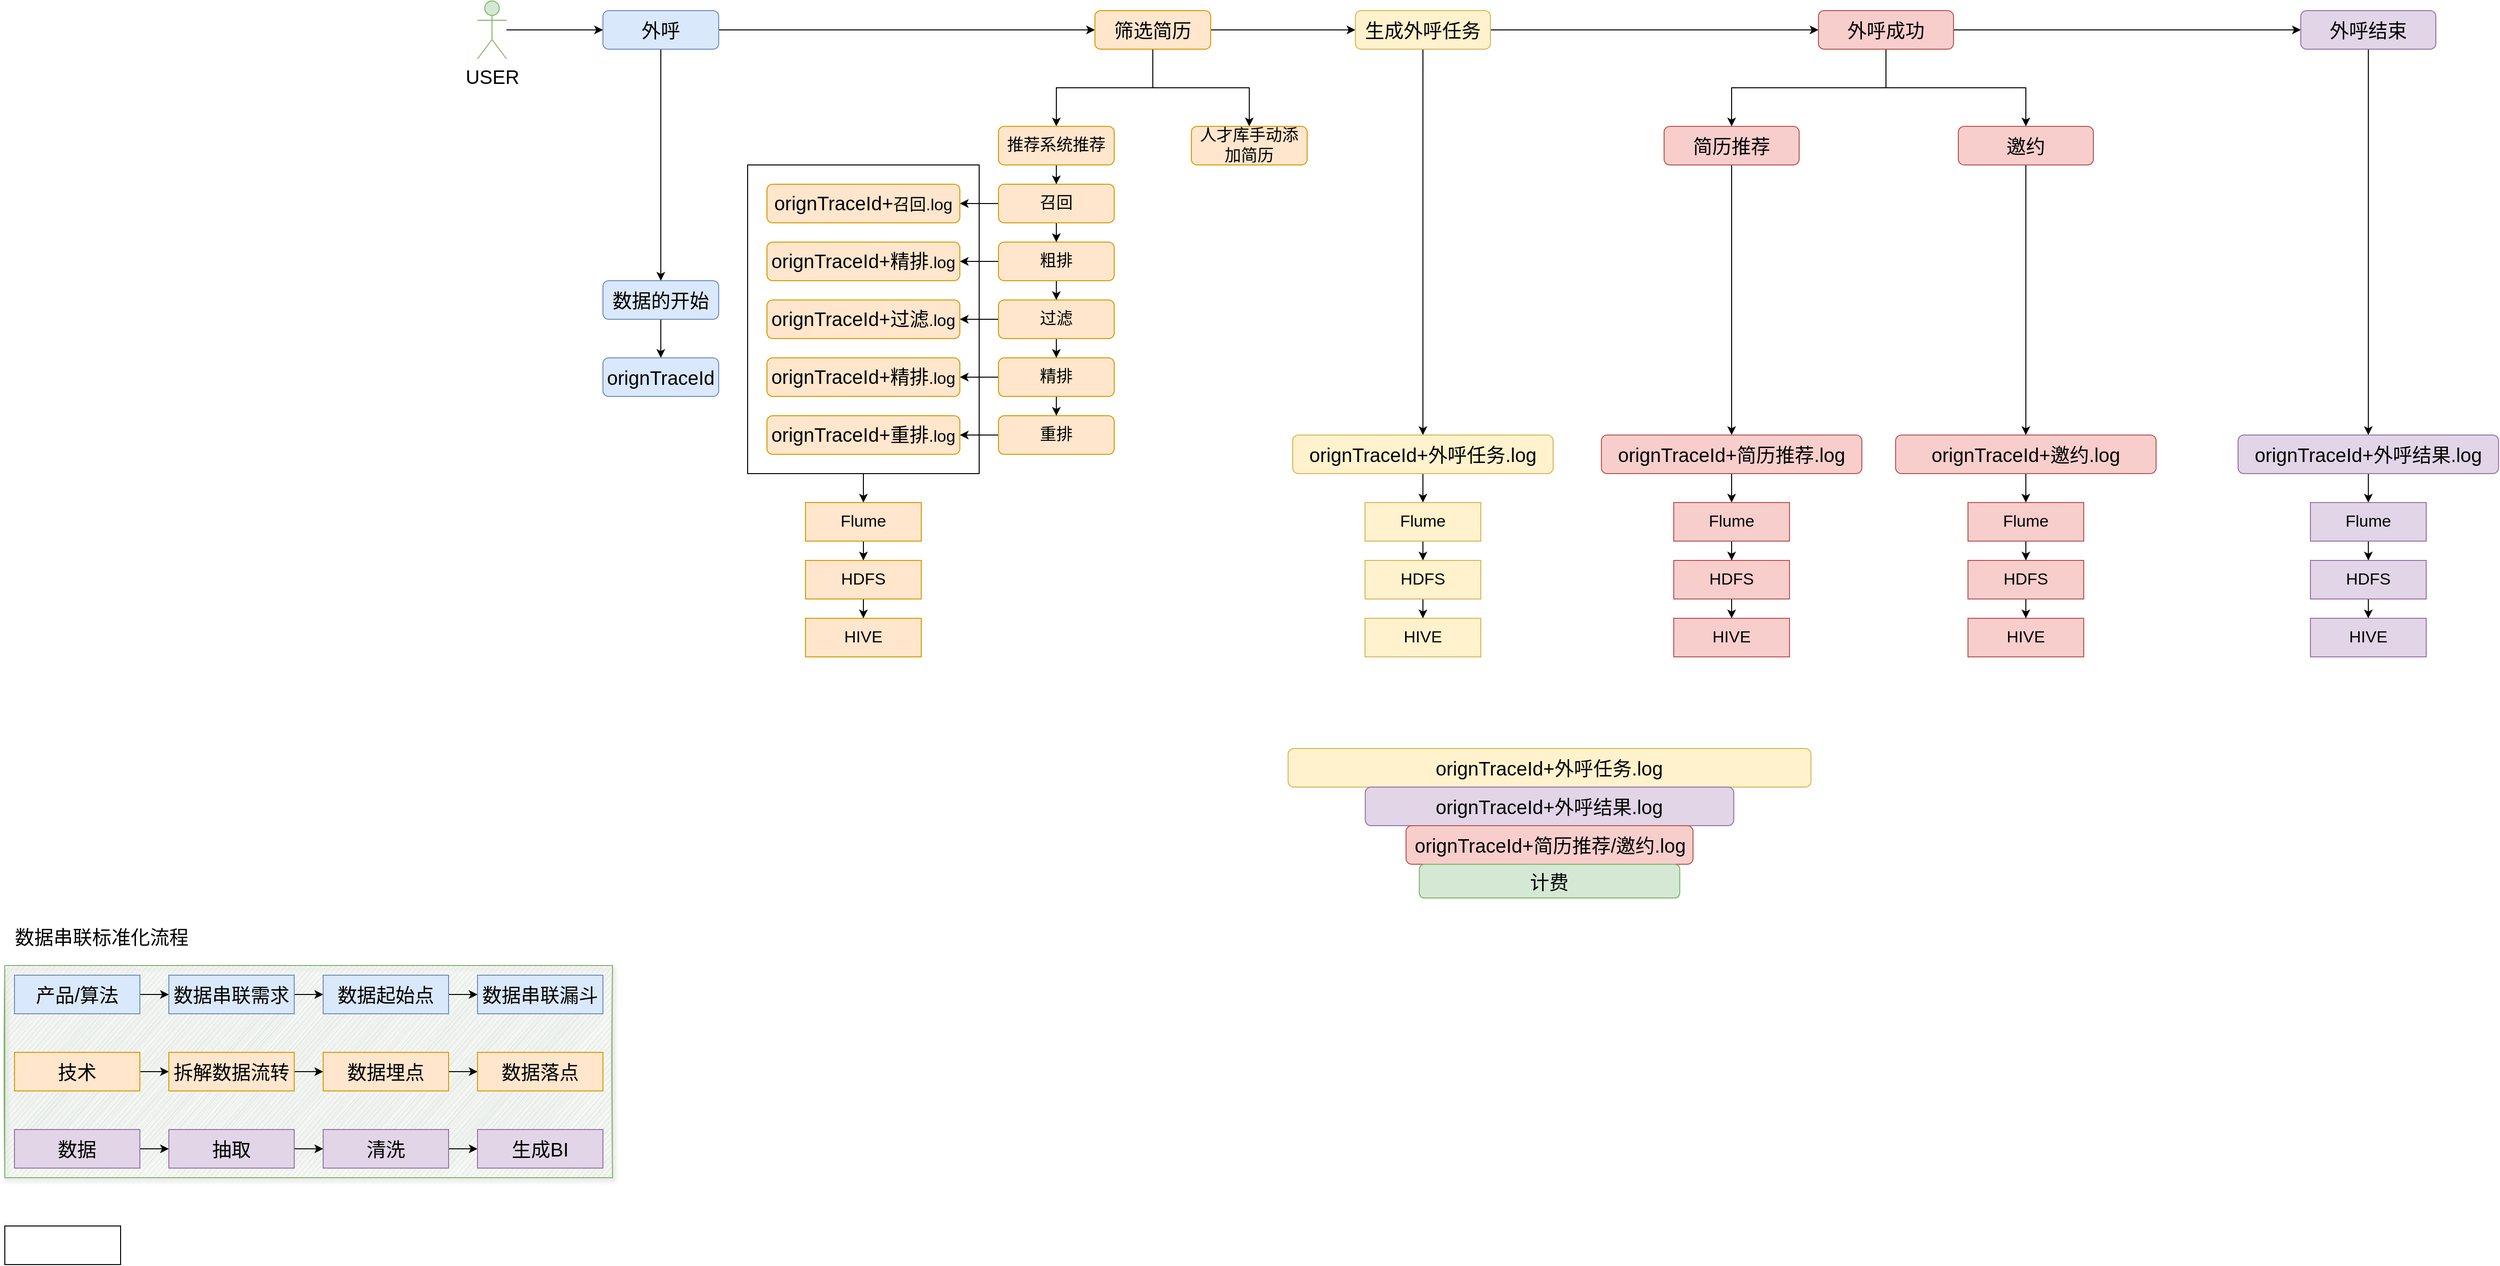 <mxfile version="20.0.3" type="github">
  <diagram id="xOUsxIlK6oIiUv3rC6Rv" name="第 1 页">
    <mxGraphModel dx="2626" dy="794" grid="1" gridSize="10" guides="1" tooltips="1" connect="1" arrows="1" fold="1" page="0" pageScale="1" pageWidth="827" pageHeight="1169" math="0" shadow="0">
      <root>
        <mxCell id="0" />
        <mxCell id="1" parent="0" />
        <mxCell id="oA8SyphGOp0ClJ99qhTZ-24" value="" style="rounded=0;whiteSpace=wrap;html=1;fontSize=20;fillColor=#d5e8d4;strokeColor=#82b366;glass=0;sketch=1;shadow=1;" vertex="1" parent="1">
          <mxGeometry x="-1130" y="1150" width="630" height="220" as="geometry" />
        </mxCell>
        <mxCell id="tTsnOzftI8GA2xI-hcc--51" value="" style="edgeStyle=orthogonalEdgeStyle;rounded=0;orthogonalLoop=1;jettySize=auto;html=1;fontSize=17;" parent="1" source="tTsnOzftI8GA2xI-hcc--47" target="tTsnOzftI8GA2xI-hcc--50" edge="1">
          <mxGeometry relative="1" as="geometry" />
        </mxCell>
        <mxCell id="tTsnOzftI8GA2xI-hcc--47" value="" style="rounded=0;whiteSpace=wrap;html=1;fontSize=17;" parent="1" vertex="1">
          <mxGeometry x="-360" y="320" width="240" height="320" as="geometry" />
        </mxCell>
        <mxCell id="tTsnOzftI8GA2xI-hcc--3" value="" style="edgeStyle=orthogonalEdgeStyle;rounded=0;orthogonalLoop=1;jettySize=auto;html=1;fontSize=20;" parent="1" source="tTsnOzftI8GA2xI-hcc--1" target="tTsnOzftI8GA2xI-hcc--2" edge="1">
          <mxGeometry relative="1" as="geometry" />
        </mxCell>
        <mxCell id="tTsnOzftI8GA2xI-hcc--17" value="" style="edgeStyle=orthogonalEdgeStyle;rounded=0;orthogonalLoop=1;jettySize=auto;html=1;fontSize=17;" parent="1" source="tTsnOzftI8GA2xI-hcc--1" target="tTsnOzftI8GA2xI-hcc--16" edge="1">
          <mxGeometry relative="1" as="geometry" />
        </mxCell>
        <mxCell id="tTsnOzftI8GA2xI-hcc--1" value="外呼" style="rounded=1;whiteSpace=wrap;html=1;fontSize=20;fillColor=#dae8fc;strokeColor=#6c8ebf;" parent="1" vertex="1">
          <mxGeometry x="-510" y="160" width="120" height="40" as="geometry" />
        </mxCell>
        <mxCell id="tTsnOzftI8GA2xI-hcc--5" value="" style="edgeStyle=orthogonalEdgeStyle;rounded=0;orthogonalLoop=1;jettySize=auto;html=1;fontSize=20;" parent="1" source="tTsnOzftI8GA2xI-hcc--2" target="tTsnOzftI8GA2xI-hcc--4" edge="1">
          <mxGeometry relative="1" as="geometry" />
        </mxCell>
        <mxCell id="tTsnOzftI8GA2xI-hcc--13" value="" style="edgeStyle=orthogonalEdgeStyle;rounded=0;orthogonalLoop=1;jettySize=auto;html=1;fontSize=20;" parent="1" source="tTsnOzftI8GA2xI-hcc--2" target="tTsnOzftI8GA2xI-hcc--12" edge="1">
          <mxGeometry relative="1" as="geometry" />
        </mxCell>
        <mxCell id="tTsnOzftI8GA2xI-hcc--15" value="" style="edgeStyle=orthogonalEdgeStyle;rounded=0;orthogonalLoop=1;jettySize=auto;html=1;fontSize=20;" parent="1" source="tTsnOzftI8GA2xI-hcc--2" target="tTsnOzftI8GA2xI-hcc--14" edge="1">
          <mxGeometry relative="1" as="geometry" />
        </mxCell>
        <mxCell id="tTsnOzftI8GA2xI-hcc--2" value="筛选简历" style="rounded=1;whiteSpace=wrap;html=1;fontSize=20;fillColor=#ffe6cc;strokeColor=#d79b00;" parent="1" vertex="1">
          <mxGeometry y="160" width="120" height="40" as="geometry" />
        </mxCell>
        <mxCell id="tTsnOzftI8GA2xI-hcc--7" value="" style="edgeStyle=orthogonalEdgeStyle;rounded=0;orthogonalLoop=1;jettySize=auto;html=1;fontSize=20;" parent="1" source="tTsnOzftI8GA2xI-hcc--4" target="tTsnOzftI8GA2xI-hcc--6" edge="1">
          <mxGeometry relative="1" as="geometry" />
        </mxCell>
        <mxCell id="tTsnOzftI8GA2xI-hcc--63" value="" style="edgeStyle=orthogonalEdgeStyle;rounded=0;orthogonalLoop=1;jettySize=auto;html=1;fontSize=17;" parent="1" source="tTsnOzftI8GA2xI-hcc--4" target="tTsnOzftI8GA2xI-hcc--62" edge="1">
          <mxGeometry relative="1" as="geometry" />
        </mxCell>
        <mxCell id="tTsnOzftI8GA2xI-hcc--4" value="生成外呼任务" style="rounded=1;whiteSpace=wrap;html=1;fontSize=20;fillColor=#fff2cc;strokeColor=#d6b656;" parent="1" vertex="1">
          <mxGeometry x="270" y="160" width="140" height="40" as="geometry" />
        </mxCell>
        <mxCell id="tTsnOzftI8GA2xI-hcc--9" value="" style="edgeStyle=orthogonalEdgeStyle;rounded=0;orthogonalLoop=1;jettySize=auto;html=1;fontSize=20;" parent="1" source="tTsnOzftI8GA2xI-hcc--6" target="tTsnOzftI8GA2xI-hcc--8" edge="1">
          <mxGeometry relative="1" as="geometry" />
        </mxCell>
        <mxCell id="tTsnOzftI8GA2xI-hcc--19" value="" style="edgeStyle=orthogonalEdgeStyle;rounded=0;orthogonalLoop=1;jettySize=auto;html=1;fontSize=17;" parent="1" source="tTsnOzftI8GA2xI-hcc--6" target="tTsnOzftI8GA2xI-hcc--18" edge="1">
          <mxGeometry relative="1" as="geometry">
            <Array as="points">
              <mxPoint x="820" y="240" />
              <mxPoint x="660" y="240" />
            </Array>
          </mxGeometry>
        </mxCell>
        <mxCell id="tTsnOzftI8GA2xI-hcc--87" style="edgeStyle=orthogonalEdgeStyle;rounded=0;orthogonalLoop=1;jettySize=auto;html=1;entryX=0.5;entryY=0;entryDx=0;entryDy=0;fontSize=17;" parent="1" source="tTsnOzftI8GA2xI-hcc--6" target="tTsnOzftI8GA2xI-hcc--20" edge="1">
          <mxGeometry relative="1" as="geometry">
            <Array as="points">
              <mxPoint x="820" y="240" />
              <mxPoint x="965" y="240" />
            </Array>
          </mxGeometry>
        </mxCell>
        <mxCell id="tTsnOzftI8GA2xI-hcc--6" value="外呼成功" style="rounded=1;whiteSpace=wrap;html=1;fontSize=20;fillColor=#f8cecc;strokeColor=#b85450;" parent="1" vertex="1">
          <mxGeometry x="750" y="160" width="140" height="40" as="geometry" />
        </mxCell>
        <mxCell id="tTsnOzftI8GA2xI-hcc--95" style="edgeStyle=orthogonalEdgeStyle;rounded=0;orthogonalLoop=1;jettySize=auto;html=1;entryX=0.5;entryY=0;entryDx=0;entryDy=0;fontSize=17;" parent="1" source="tTsnOzftI8GA2xI-hcc--8" target="tTsnOzftI8GA2xI-hcc--89" edge="1">
          <mxGeometry relative="1" as="geometry" />
        </mxCell>
        <mxCell id="tTsnOzftI8GA2xI-hcc--8" value="外呼结束" style="rounded=1;whiteSpace=wrap;html=1;fontSize=20;fillColor=#e1d5e7;strokeColor=#9673a6;" parent="1" vertex="1">
          <mxGeometry x="1250" y="160" width="140" height="40" as="geometry" />
        </mxCell>
        <mxCell id="tTsnOzftI8GA2xI-hcc--11" style="edgeStyle=orthogonalEdgeStyle;rounded=0;orthogonalLoop=1;jettySize=auto;html=1;entryX=0;entryY=0.5;entryDx=0;entryDy=0;fontSize=20;" parent="1" source="tTsnOzftI8GA2xI-hcc--10" target="tTsnOzftI8GA2xI-hcc--1" edge="1">
          <mxGeometry relative="1" as="geometry" />
        </mxCell>
        <mxCell id="tTsnOzftI8GA2xI-hcc--10" value="USER" style="shape=umlActor;verticalLabelPosition=bottom;verticalAlign=top;html=1;outlineConnect=0;fontSize=20;fillColor=#d5e8d4;strokeColor=#82b366;" parent="1" vertex="1">
          <mxGeometry x="-640" y="150" width="30" height="60" as="geometry" />
        </mxCell>
        <mxCell id="tTsnOzftI8GA2xI-hcc--25" value="" style="edgeStyle=orthogonalEdgeStyle;rounded=0;orthogonalLoop=1;jettySize=auto;html=1;fontSize=17;" parent="1" source="tTsnOzftI8GA2xI-hcc--12" target="tTsnOzftI8GA2xI-hcc--24" edge="1">
          <mxGeometry relative="1" as="geometry" />
        </mxCell>
        <mxCell id="tTsnOzftI8GA2xI-hcc--12" value="推荐系统推荐" style="rounded=1;whiteSpace=wrap;html=1;fontSize=17;fillColor=#ffe6cc;strokeColor=#d79b00;" parent="1" vertex="1">
          <mxGeometry x="-100" y="280" width="120" height="40" as="geometry" />
        </mxCell>
        <mxCell id="tTsnOzftI8GA2xI-hcc--14" value="人才库手动添加简历" style="rounded=1;whiteSpace=wrap;html=1;fontSize=17;fillColor=#ffe6cc;strokeColor=#d79b00;" parent="1" vertex="1">
          <mxGeometry x="100" y="280" width="120" height="40" as="geometry" />
        </mxCell>
        <mxCell id="tTsnOzftI8GA2xI-hcc--23" value="" style="edgeStyle=orthogonalEdgeStyle;rounded=0;orthogonalLoop=1;jettySize=auto;html=1;fontSize=17;" parent="1" source="tTsnOzftI8GA2xI-hcc--16" target="tTsnOzftI8GA2xI-hcc--22" edge="1">
          <mxGeometry relative="1" as="geometry" />
        </mxCell>
        <mxCell id="tTsnOzftI8GA2xI-hcc--16" value="数据的开始" style="rounded=1;whiteSpace=wrap;html=1;fontSize=20;fillColor=#dae8fc;strokeColor=#6c8ebf;" parent="1" vertex="1">
          <mxGeometry x="-510" y="440" width="120" height="40" as="geometry" />
        </mxCell>
        <mxCell id="tTsnOzftI8GA2xI-hcc--85" style="edgeStyle=orthogonalEdgeStyle;rounded=0;orthogonalLoop=1;jettySize=auto;html=1;entryX=0.5;entryY=0;entryDx=0;entryDy=0;fontSize=17;" parent="1" source="tTsnOzftI8GA2xI-hcc--18" target="tTsnOzftI8GA2xI-hcc--72" edge="1">
          <mxGeometry relative="1" as="geometry" />
        </mxCell>
        <mxCell id="tTsnOzftI8GA2xI-hcc--18" value="简历推荐" style="rounded=1;whiteSpace=wrap;html=1;fontSize=20;fillColor=#f8cecc;strokeColor=#b85450;" parent="1" vertex="1">
          <mxGeometry x="590" y="280" width="140" height="40" as="geometry" />
        </mxCell>
        <mxCell id="tTsnOzftI8GA2xI-hcc--86" style="edgeStyle=orthogonalEdgeStyle;rounded=0;orthogonalLoop=1;jettySize=auto;html=1;fontSize=17;" parent="1" source="tTsnOzftI8GA2xI-hcc--20" target="tTsnOzftI8GA2xI-hcc--79" edge="1">
          <mxGeometry relative="1" as="geometry" />
        </mxCell>
        <mxCell id="tTsnOzftI8GA2xI-hcc--20" value="邀约" style="rounded=1;whiteSpace=wrap;html=1;fontSize=20;fillColor=#f8cecc;strokeColor=#b85450;" parent="1" vertex="1">
          <mxGeometry x="895" y="280" width="140" height="40" as="geometry" />
        </mxCell>
        <mxCell id="tTsnOzftI8GA2xI-hcc--22" value="orignTraceId" style="rounded=1;whiteSpace=wrap;html=1;fontSize=20;fillColor=#dae8fc;strokeColor=#6c8ebf;" parent="1" vertex="1">
          <mxGeometry x="-510" y="520" width="120" height="40" as="geometry" />
        </mxCell>
        <mxCell id="tTsnOzftI8GA2xI-hcc--27" value="" style="edgeStyle=orthogonalEdgeStyle;rounded=0;orthogonalLoop=1;jettySize=auto;html=1;fontSize=17;" parent="1" source="tTsnOzftI8GA2xI-hcc--24" target="tTsnOzftI8GA2xI-hcc--26" edge="1">
          <mxGeometry relative="1" as="geometry" />
        </mxCell>
        <mxCell id="tTsnOzftI8GA2xI-hcc--46" style="edgeStyle=orthogonalEdgeStyle;rounded=0;orthogonalLoop=1;jettySize=auto;html=1;fontSize=17;" parent="1" source="tTsnOzftI8GA2xI-hcc--24" target="tTsnOzftI8GA2xI-hcc--34" edge="1">
          <mxGeometry relative="1" as="geometry" />
        </mxCell>
        <mxCell id="tTsnOzftI8GA2xI-hcc--24" value="召回" style="rounded=1;whiteSpace=wrap;html=1;fontSize=17;fillColor=#ffe6cc;strokeColor=#d79b00;" parent="1" vertex="1">
          <mxGeometry x="-100" y="340" width="120" height="40" as="geometry" />
        </mxCell>
        <mxCell id="tTsnOzftI8GA2xI-hcc--29" value="" style="edgeStyle=orthogonalEdgeStyle;rounded=0;orthogonalLoop=1;jettySize=auto;html=1;fontSize=17;" parent="1" source="tTsnOzftI8GA2xI-hcc--26" target="tTsnOzftI8GA2xI-hcc--28" edge="1">
          <mxGeometry relative="1" as="geometry" />
        </mxCell>
        <mxCell id="tTsnOzftI8GA2xI-hcc--44" style="edgeStyle=orthogonalEdgeStyle;rounded=0;orthogonalLoop=1;jettySize=auto;html=1;fontSize=17;" parent="1" source="tTsnOzftI8GA2xI-hcc--26" target="tTsnOzftI8GA2xI-hcc--36" edge="1">
          <mxGeometry relative="1" as="geometry" />
        </mxCell>
        <mxCell id="tTsnOzftI8GA2xI-hcc--26" value="粗排" style="rounded=1;whiteSpace=wrap;html=1;fontSize=17;fillColor=#ffe6cc;strokeColor=#d79b00;" parent="1" vertex="1">
          <mxGeometry x="-100" y="400" width="120" height="40" as="geometry" />
        </mxCell>
        <mxCell id="tTsnOzftI8GA2xI-hcc--31" value="" style="edgeStyle=orthogonalEdgeStyle;rounded=0;orthogonalLoop=1;jettySize=auto;html=1;fontSize=17;" parent="1" source="tTsnOzftI8GA2xI-hcc--28" target="tTsnOzftI8GA2xI-hcc--30" edge="1">
          <mxGeometry relative="1" as="geometry" />
        </mxCell>
        <mxCell id="tTsnOzftI8GA2xI-hcc--45" style="edgeStyle=orthogonalEdgeStyle;rounded=0;orthogonalLoop=1;jettySize=auto;html=1;fontSize=17;" parent="1" source="tTsnOzftI8GA2xI-hcc--28" target="tTsnOzftI8GA2xI-hcc--37" edge="1">
          <mxGeometry relative="1" as="geometry" />
        </mxCell>
        <mxCell id="tTsnOzftI8GA2xI-hcc--28" value="过滤" style="rounded=1;whiteSpace=wrap;html=1;fontSize=17;fillColor=#ffe6cc;strokeColor=#d79b00;" parent="1" vertex="1">
          <mxGeometry x="-100" y="460" width="120" height="40" as="geometry" />
        </mxCell>
        <mxCell id="tTsnOzftI8GA2xI-hcc--33" value="" style="edgeStyle=orthogonalEdgeStyle;rounded=0;orthogonalLoop=1;jettySize=auto;html=1;fontSize=17;" parent="1" source="tTsnOzftI8GA2xI-hcc--30" target="tTsnOzftI8GA2xI-hcc--32" edge="1">
          <mxGeometry relative="1" as="geometry" />
        </mxCell>
        <mxCell id="tTsnOzftI8GA2xI-hcc--42" style="edgeStyle=orthogonalEdgeStyle;rounded=0;orthogonalLoop=1;jettySize=auto;html=1;fontSize=17;" parent="1" source="tTsnOzftI8GA2xI-hcc--30" target="tTsnOzftI8GA2xI-hcc--38" edge="1">
          <mxGeometry relative="1" as="geometry" />
        </mxCell>
        <mxCell id="tTsnOzftI8GA2xI-hcc--30" value="精排" style="rounded=1;whiteSpace=wrap;html=1;fontSize=17;fillColor=#ffe6cc;strokeColor=#d79b00;" parent="1" vertex="1">
          <mxGeometry x="-100" y="520" width="120" height="40" as="geometry" />
        </mxCell>
        <mxCell id="tTsnOzftI8GA2xI-hcc--43" style="edgeStyle=orthogonalEdgeStyle;rounded=0;orthogonalLoop=1;jettySize=auto;html=1;fontSize=17;" parent="1" source="tTsnOzftI8GA2xI-hcc--32" target="tTsnOzftI8GA2xI-hcc--39" edge="1">
          <mxGeometry relative="1" as="geometry" />
        </mxCell>
        <mxCell id="tTsnOzftI8GA2xI-hcc--32" value="重排" style="rounded=1;whiteSpace=wrap;html=1;fontSize=17;fillColor=#ffe6cc;strokeColor=#d79b00;" parent="1" vertex="1">
          <mxGeometry x="-100" y="580" width="120" height="40" as="geometry" />
        </mxCell>
        <mxCell id="tTsnOzftI8GA2xI-hcc--34" value="&lt;span style=&quot;font-size: 20px;&quot;&gt;orignTraceId+&lt;/span&gt;召回.log" style="rounded=1;whiteSpace=wrap;html=1;fontSize=17;fillColor=#ffe6cc;strokeColor=#d79b00;" parent="1" vertex="1">
          <mxGeometry x="-340" y="340" width="200" height="40" as="geometry" />
        </mxCell>
        <mxCell id="tTsnOzftI8GA2xI-hcc--36" value="&lt;span style=&quot;font-size: 20px;&quot;&gt;orignTraceId+精排&lt;/span&gt;.log" style="rounded=1;whiteSpace=wrap;html=1;fontSize=17;fillColor=#ffe6cc;strokeColor=#d79b00;" parent="1" vertex="1">
          <mxGeometry x="-340" y="400" width="200" height="40" as="geometry" />
        </mxCell>
        <mxCell id="tTsnOzftI8GA2xI-hcc--37" value="&lt;span style=&quot;font-size: 20px;&quot;&gt;orignTraceId+过滤&lt;/span&gt;.log" style="rounded=1;whiteSpace=wrap;html=1;fontSize=17;fillColor=#ffe6cc;strokeColor=#d79b00;" parent="1" vertex="1">
          <mxGeometry x="-340" y="460" width="200" height="40" as="geometry" />
        </mxCell>
        <mxCell id="tTsnOzftI8GA2xI-hcc--38" value="&lt;span style=&quot;font-size: 20px;&quot;&gt;orignTraceId+精排&lt;/span&gt;.log" style="rounded=1;whiteSpace=wrap;html=1;fontSize=17;fillColor=#ffe6cc;strokeColor=#d79b00;" parent="1" vertex="1">
          <mxGeometry x="-340" y="520" width="200" height="40" as="geometry" />
        </mxCell>
        <mxCell id="tTsnOzftI8GA2xI-hcc--39" value="&lt;span style=&quot;font-size: 20px;&quot;&gt;orignTraceId+重排&lt;/span&gt;.log" style="rounded=1;whiteSpace=wrap;html=1;fontSize=17;fillColor=#ffe6cc;strokeColor=#d79b00;" parent="1" vertex="1">
          <mxGeometry x="-340" y="580" width="200" height="40" as="geometry" />
        </mxCell>
        <mxCell id="tTsnOzftI8GA2xI-hcc--53" value="" style="edgeStyle=orthogonalEdgeStyle;rounded=0;orthogonalLoop=1;jettySize=auto;html=1;fontSize=17;" parent="1" source="tTsnOzftI8GA2xI-hcc--50" target="tTsnOzftI8GA2xI-hcc--52" edge="1">
          <mxGeometry relative="1" as="geometry" />
        </mxCell>
        <mxCell id="tTsnOzftI8GA2xI-hcc--50" value="Flume" style="whiteSpace=wrap;html=1;fontSize=17;rounded=0;fillColor=#ffe6cc;strokeColor=#d79b00;" parent="1" vertex="1">
          <mxGeometry x="-300" y="670" width="120" height="40" as="geometry" />
        </mxCell>
        <mxCell id="tTsnOzftI8GA2xI-hcc--55" value="" style="edgeStyle=orthogonalEdgeStyle;rounded=0;orthogonalLoop=1;jettySize=auto;html=1;fontSize=17;" parent="1" source="tTsnOzftI8GA2xI-hcc--52" target="tTsnOzftI8GA2xI-hcc--54" edge="1">
          <mxGeometry relative="1" as="geometry" />
        </mxCell>
        <mxCell id="tTsnOzftI8GA2xI-hcc--52" value="HDFS" style="whiteSpace=wrap;html=1;fontSize=17;rounded=0;fillColor=#ffe6cc;strokeColor=#d79b00;" parent="1" vertex="1">
          <mxGeometry x="-300" y="730" width="120" height="40" as="geometry" />
        </mxCell>
        <mxCell id="tTsnOzftI8GA2xI-hcc--54" value="HIVE" style="whiteSpace=wrap;html=1;fontSize=17;rounded=0;fillColor=#ffe6cc;strokeColor=#d79b00;" parent="1" vertex="1">
          <mxGeometry x="-300" y="790" width="120" height="40" as="geometry" />
        </mxCell>
        <mxCell id="tTsnOzftI8GA2xI-hcc--70" style="edgeStyle=orthogonalEdgeStyle;rounded=0;orthogonalLoop=1;jettySize=auto;html=1;entryX=0.5;entryY=0;entryDx=0;entryDy=0;fontSize=17;" parent="1" source="tTsnOzftI8GA2xI-hcc--62" target="tTsnOzftI8GA2xI-hcc--66" edge="1">
          <mxGeometry relative="1" as="geometry" />
        </mxCell>
        <mxCell id="tTsnOzftI8GA2xI-hcc--62" value="orignTraceId+外呼任务.log" style="rounded=1;whiteSpace=wrap;html=1;fontSize=20;fillColor=#fff2cc;strokeColor=#d6b656;" parent="1" vertex="1">
          <mxGeometry x="205" y="600" width="270" height="40" as="geometry" />
        </mxCell>
        <mxCell id="tTsnOzftI8GA2xI-hcc--65" value="" style="edgeStyle=orthogonalEdgeStyle;rounded=0;orthogonalLoop=1;jettySize=auto;html=1;fontSize=17;" parent="1" source="tTsnOzftI8GA2xI-hcc--66" target="tTsnOzftI8GA2xI-hcc--68" edge="1">
          <mxGeometry relative="1" as="geometry" />
        </mxCell>
        <mxCell id="tTsnOzftI8GA2xI-hcc--66" value="Flume" style="whiteSpace=wrap;html=1;fontSize=17;rounded=0;fillColor=#fff2cc;strokeColor=#d6b656;" parent="1" vertex="1">
          <mxGeometry x="280" y="670" width="120" height="40" as="geometry" />
        </mxCell>
        <mxCell id="tTsnOzftI8GA2xI-hcc--67" value="" style="edgeStyle=orthogonalEdgeStyle;rounded=0;orthogonalLoop=1;jettySize=auto;html=1;fontSize=17;" parent="1" source="tTsnOzftI8GA2xI-hcc--68" target="tTsnOzftI8GA2xI-hcc--69" edge="1">
          <mxGeometry relative="1" as="geometry" />
        </mxCell>
        <mxCell id="tTsnOzftI8GA2xI-hcc--68" value="HDFS" style="whiteSpace=wrap;html=1;fontSize=17;rounded=0;fillColor=#fff2cc;strokeColor=#d6b656;" parent="1" vertex="1">
          <mxGeometry x="280" y="730" width="120" height="40" as="geometry" />
        </mxCell>
        <mxCell id="tTsnOzftI8GA2xI-hcc--69" value="HIVE" style="whiteSpace=wrap;html=1;fontSize=17;rounded=0;fillColor=#fff2cc;strokeColor=#d6b656;" parent="1" vertex="1">
          <mxGeometry x="280" y="790" width="120" height="40" as="geometry" />
        </mxCell>
        <mxCell id="tTsnOzftI8GA2xI-hcc--71" style="edgeStyle=orthogonalEdgeStyle;rounded=0;orthogonalLoop=1;jettySize=auto;html=1;entryX=0.5;entryY=0;entryDx=0;entryDy=0;fontSize=17;" parent="1" source="tTsnOzftI8GA2xI-hcc--72" target="tTsnOzftI8GA2xI-hcc--74" edge="1">
          <mxGeometry relative="1" as="geometry" />
        </mxCell>
        <mxCell id="tTsnOzftI8GA2xI-hcc--72" value="orignTraceId+简历推荐.log" style="rounded=1;whiteSpace=wrap;html=1;fontSize=20;fillColor=#f8cecc;strokeColor=#b85450;" parent="1" vertex="1">
          <mxGeometry x="525" y="600" width="270" height="40" as="geometry" />
        </mxCell>
        <mxCell id="tTsnOzftI8GA2xI-hcc--73" value="" style="edgeStyle=orthogonalEdgeStyle;rounded=0;orthogonalLoop=1;jettySize=auto;html=1;fontSize=17;" parent="1" source="tTsnOzftI8GA2xI-hcc--74" target="tTsnOzftI8GA2xI-hcc--76" edge="1">
          <mxGeometry relative="1" as="geometry" />
        </mxCell>
        <mxCell id="tTsnOzftI8GA2xI-hcc--74" value="Flume" style="whiteSpace=wrap;html=1;fontSize=17;rounded=0;fillColor=#f8cecc;strokeColor=#b85450;" parent="1" vertex="1">
          <mxGeometry x="600" y="670" width="120" height="40" as="geometry" />
        </mxCell>
        <mxCell id="tTsnOzftI8GA2xI-hcc--75" value="" style="edgeStyle=orthogonalEdgeStyle;rounded=0;orthogonalLoop=1;jettySize=auto;html=1;fontSize=17;" parent="1" source="tTsnOzftI8GA2xI-hcc--76" target="tTsnOzftI8GA2xI-hcc--77" edge="1">
          <mxGeometry relative="1" as="geometry" />
        </mxCell>
        <mxCell id="tTsnOzftI8GA2xI-hcc--76" value="HDFS" style="whiteSpace=wrap;html=1;fontSize=17;rounded=0;fillColor=#f8cecc;strokeColor=#b85450;" parent="1" vertex="1">
          <mxGeometry x="600" y="730" width="120" height="40" as="geometry" />
        </mxCell>
        <mxCell id="tTsnOzftI8GA2xI-hcc--77" value="HIVE" style="whiteSpace=wrap;html=1;fontSize=17;rounded=0;fillColor=#f8cecc;strokeColor=#b85450;" parent="1" vertex="1">
          <mxGeometry x="600" y="790" width="120" height="40" as="geometry" />
        </mxCell>
        <mxCell id="tTsnOzftI8GA2xI-hcc--78" style="edgeStyle=orthogonalEdgeStyle;rounded=0;orthogonalLoop=1;jettySize=auto;html=1;entryX=0.5;entryY=0;entryDx=0;entryDy=0;fontSize=17;" parent="1" source="tTsnOzftI8GA2xI-hcc--79" target="tTsnOzftI8GA2xI-hcc--81" edge="1">
          <mxGeometry relative="1" as="geometry" />
        </mxCell>
        <mxCell id="tTsnOzftI8GA2xI-hcc--79" value="orignTraceId+邀约.log" style="rounded=1;whiteSpace=wrap;html=1;fontSize=20;fillColor=#f8cecc;strokeColor=#b85450;" parent="1" vertex="1">
          <mxGeometry x="830" y="600" width="270" height="40" as="geometry" />
        </mxCell>
        <mxCell id="tTsnOzftI8GA2xI-hcc--80" value="" style="edgeStyle=orthogonalEdgeStyle;rounded=0;orthogonalLoop=1;jettySize=auto;html=1;fontSize=17;" parent="1" source="tTsnOzftI8GA2xI-hcc--81" target="tTsnOzftI8GA2xI-hcc--83" edge="1">
          <mxGeometry relative="1" as="geometry" />
        </mxCell>
        <mxCell id="tTsnOzftI8GA2xI-hcc--81" value="Flume" style="whiteSpace=wrap;html=1;fontSize=17;rounded=0;fillColor=#f8cecc;strokeColor=#b85450;" parent="1" vertex="1">
          <mxGeometry x="905" y="670" width="120" height="40" as="geometry" />
        </mxCell>
        <mxCell id="tTsnOzftI8GA2xI-hcc--82" value="" style="edgeStyle=orthogonalEdgeStyle;rounded=0;orthogonalLoop=1;jettySize=auto;html=1;fontSize=17;" parent="1" source="tTsnOzftI8GA2xI-hcc--83" target="tTsnOzftI8GA2xI-hcc--84" edge="1">
          <mxGeometry relative="1" as="geometry" />
        </mxCell>
        <mxCell id="tTsnOzftI8GA2xI-hcc--83" value="HDFS" style="whiteSpace=wrap;html=1;fontSize=17;rounded=0;fillColor=#f8cecc;strokeColor=#b85450;" parent="1" vertex="1">
          <mxGeometry x="905" y="730" width="120" height="40" as="geometry" />
        </mxCell>
        <mxCell id="tTsnOzftI8GA2xI-hcc--84" value="HIVE" style="whiteSpace=wrap;html=1;fontSize=17;rounded=0;fillColor=#f8cecc;strokeColor=#b85450;" parent="1" vertex="1">
          <mxGeometry x="905" y="790" width="120" height="40" as="geometry" />
        </mxCell>
        <mxCell id="tTsnOzftI8GA2xI-hcc--88" style="edgeStyle=orthogonalEdgeStyle;rounded=0;orthogonalLoop=1;jettySize=auto;html=1;entryX=0.5;entryY=0;entryDx=0;entryDy=0;fontSize=17;" parent="1" source="tTsnOzftI8GA2xI-hcc--89" target="tTsnOzftI8GA2xI-hcc--91" edge="1">
          <mxGeometry relative="1" as="geometry" />
        </mxCell>
        <mxCell id="tTsnOzftI8GA2xI-hcc--89" value="orignTraceId+外呼结果.log" style="rounded=1;whiteSpace=wrap;html=1;fontSize=20;fillColor=#e1d5e7;strokeColor=#9673a6;" parent="1" vertex="1">
          <mxGeometry x="1185" y="600" width="270" height="40" as="geometry" />
        </mxCell>
        <mxCell id="tTsnOzftI8GA2xI-hcc--90" value="" style="edgeStyle=orthogonalEdgeStyle;rounded=0;orthogonalLoop=1;jettySize=auto;html=1;fontSize=17;" parent="1" source="tTsnOzftI8GA2xI-hcc--91" target="tTsnOzftI8GA2xI-hcc--93" edge="1">
          <mxGeometry relative="1" as="geometry" />
        </mxCell>
        <mxCell id="tTsnOzftI8GA2xI-hcc--91" value="Flume" style="whiteSpace=wrap;html=1;fontSize=17;rounded=0;fillColor=#e1d5e7;strokeColor=#9673a6;" parent="1" vertex="1">
          <mxGeometry x="1260" y="670" width="120" height="40" as="geometry" />
        </mxCell>
        <mxCell id="tTsnOzftI8GA2xI-hcc--92" value="" style="edgeStyle=orthogonalEdgeStyle;rounded=0;orthogonalLoop=1;jettySize=auto;html=1;fontSize=17;" parent="1" source="tTsnOzftI8GA2xI-hcc--93" target="tTsnOzftI8GA2xI-hcc--94" edge="1">
          <mxGeometry relative="1" as="geometry" />
        </mxCell>
        <mxCell id="tTsnOzftI8GA2xI-hcc--93" value="HDFS" style="whiteSpace=wrap;html=1;fontSize=17;rounded=0;fillColor=#e1d5e7;strokeColor=#9673a6;" parent="1" vertex="1">
          <mxGeometry x="1260" y="730" width="120" height="40" as="geometry" />
        </mxCell>
        <mxCell id="tTsnOzftI8GA2xI-hcc--94" value="HIVE" style="whiteSpace=wrap;html=1;fontSize=17;rounded=0;fillColor=#e1d5e7;strokeColor=#9673a6;" parent="1" vertex="1">
          <mxGeometry x="1260" y="790" width="120" height="40" as="geometry" />
        </mxCell>
        <mxCell id="tTsnOzftI8GA2xI-hcc--96" value="orignTraceId+外呼任务.log" style="rounded=1;whiteSpace=wrap;html=1;fontSize=20;fillColor=#fff2cc;strokeColor=#d6b656;" parent="1" vertex="1">
          <mxGeometry x="200.25" y="925" width="542" height="40" as="geometry" />
        </mxCell>
        <mxCell id="tTsnOzftI8GA2xI-hcc--97" value="orignTraceId+外呼结果.log" style="rounded=1;whiteSpace=wrap;html=1;fontSize=20;fillColor=#e1d5e7;strokeColor=#9673a6;" parent="1" vertex="1">
          <mxGeometry x="280.25" y="965" width="382" height="40" as="geometry" />
        </mxCell>
        <mxCell id="tTsnOzftI8GA2xI-hcc--98" value="orignTraceId+简历推荐/邀约.log" style="rounded=1;whiteSpace=wrap;html=1;fontSize=20;fillColor=#f8cecc;strokeColor=#b85450;" parent="1" vertex="1">
          <mxGeometry x="322.5" y="1005" width="297.5" height="40" as="geometry" />
        </mxCell>
        <mxCell id="tTsnOzftI8GA2xI-hcc--99" value="计费" style="rounded=1;whiteSpace=wrap;html=1;fontSize=20;fillColor=#d5e8d4;strokeColor=#82b366;" parent="1" vertex="1">
          <mxGeometry x="336.25" y="1045" width="270" height="35" as="geometry" />
        </mxCell>
        <mxCell id="oA8SyphGOp0ClJ99qhTZ-3" value="" style="edgeStyle=orthogonalEdgeStyle;rounded=0;orthogonalLoop=1;jettySize=auto;html=1;fontSize=20;" edge="1" parent="1" source="oA8SyphGOp0ClJ99qhTZ-1" target="oA8SyphGOp0ClJ99qhTZ-2">
          <mxGeometry relative="1" as="geometry" />
        </mxCell>
        <mxCell id="oA8SyphGOp0ClJ99qhTZ-1" value="数据串联需求" style="rounded=0;whiteSpace=wrap;html=1;fontSize=20;fillColor=#dae8fc;strokeColor=#6c8ebf;" vertex="1" parent="1">
          <mxGeometry x="-960" y="1160" width="130" height="40" as="geometry" />
        </mxCell>
        <mxCell id="oA8SyphGOp0ClJ99qhTZ-5" value="" style="edgeStyle=orthogonalEdgeStyle;rounded=0;orthogonalLoop=1;jettySize=auto;html=1;fontSize=20;" edge="1" parent="1" source="oA8SyphGOp0ClJ99qhTZ-2" target="oA8SyphGOp0ClJ99qhTZ-4">
          <mxGeometry relative="1" as="geometry" />
        </mxCell>
        <mxCell id="oA8SyphGOp0ClJ99qhTZ-2" value="数据起始点" style="rounded=0;whiteSpace=wrap;html=1;fontSize=20;fillColor=#dae8fc;strokeColor=#6c8ebf;" vertex="1" parent="1">
          <mxGeometry x="-800" y="1160" width="130" height="40" as="geometry" />
        </mxCell>
        <mxCell id="oA8SyphGOp0ClJ99qhTZ-4" value="数据串联漏斗" style="rounded=0;whiteSpace=wrap;html=1;fontSize=20;fillColor=#dae8fc;strokeColor=#6c8ebf;" vertex="1" parent="1">
          <mxGeometry x="-640" y="1160" width="130" height="40" as="geometry" />
        </mxCell>
        <mxCell id="oA8SyphGOp0ClJ99qhTZ-7" style="edgeStyle=orthogonalEdgeStyle;rounded=0;orthogonalLoop=1;jettySize=auto;html=1;entryX=0;entryY=0.5;entryDx=0;entryDy=0;fontSize=20;" edge="1" parent="1" source="oA8SyphGOp0ClJ99qhTZ-6" target="oA8SyphGOp0ClJ99qhTZ-1">
          <mxGeometry relative="1" as="geometry" />
        </mxCell>
        <mxCell id="oA8SyphGOp0ClJ99qhTZ-6" value="产品/算法" style="rounded=0;whiteSpace=wrap;html=1;fontSize=20;fillColor=#dae8fc;strokeColor=#6c8ebf;" vertex="1" parent="1">
          <mxGeometry x="-1120" y="1160" width="130" height="40" as="geometry" />
        </mxCell>
        <mxCell id="oA8SyphGOp0ClJ99qhTZ-10" value="" style="edgeStyle=orthogonalEdgeStyle;rounded=0;orthogonalLoop=1;jettySize=auto;html=1;fontSize=20;" edge="1" parent="1" source="oA8SyphGOp0ClJ99qhTZ-8" target="oA8SyphGOp0ClJ99qhTZ-9">
          <mxGeometry relative="1" as="geometry" />
        </mxCell>
        <mxCell id="oA8SyphGOp0ClJ99qhTZ-8" value="技术" style="rounded=0;whiteSpace=wrap;html=1;fontSize=20;fillColor=#ffe6cc;strokeColor=#d79b00;" vertex="1" parent="1">
          <mxGeometry x="-1120" y="1240" width="130" height="40" as="geometry" />
        </mxCell>
        <mxCell id="oA8SyphGOp0ClJ99qhTZ-12" value="" style="edgeStyle=orthogonalEdgeStyle;rounded=0;orthogonalLoop=1;jettySize=auto;html=1;fontSize=20;" edge="1" parent="1" source="oA8SyphGOp0ClJ99qhTZ-9" target="oA8SyphGOp0ClJ99qhTZ-11">
          <mxGeometry relative="1" as="geometry" />
        </mxCell>
        <mxCell id="oA8SyphGOp0ClJ99qhTZ-9" value="拆解数据流转" style="rounded=0;whiteSpace=wrap;html=1;fontSize=20;fillColor=#ffe6cc;strokeColor=#d79b00;" vertex="1" parent="1">
          <mxGeometry x="-960" y="1240" width="130" height="40" as="geometry" />
        </mxCell>
        <mxCell id="oA8SyphGOp0ClJ99qhTZ-16" value="" style="edgeStyle=orthogonalEdgeStyle;rounded=0;orthogonalLoop=1;jettySize=auto;html=1;fontSize=20;" edge="1" parent="1" source="oA8SyphGOp0ClJ99qhTZ-11" target="oA8SyphGOp0ClJ99qhTZ-15">
          <mxGeometry relative="1" as="geometry" />
        </mxCell>
        <mxCell id="oA8SyphGOp0ClJ99qhTZ-11" value="数据埋点" style="rounded=0;whiteSpace=wrap;html=1;fontSize=20;fillColor=#ffe6cc;strokeColor=#d79b00;" vertex="1" parent="1">
          <mxGeometry x="-800" y="1240" width="130" height="40" as="geometry" />
        </mxCell>
        <mxCell id="oA8SyphGOp0ClJ99qhTZ-15" value="数据落点" style="rounded=0;whiteSpace=wrap;html=1;fontSize=20;fillColor=#ffe6cc;strokeColor=#d79b00;" vertex="1" parent="1">
          <mxGeometry x="-640" y="1240" width="130" height="40" as="geometry" />
        </mxCell>
        <mxCell id="oA8SyphGOp0ClJ99qhTZ-19" value="" style="edgeStyle=orthogonalEdgeStyle;rounded=0;orthogonalLoop=1;jettySize=auto;html=1;fontSize=20;" edge="1" parent="1" source="oA8SyphGOp0ClJ99qhTZ-17" target="oA8SyphGOp0ClJ99qhTZ-18">
          <mxGeometry relative="1" as="geometry" />
        </mxCell>
        <mxCell id="oA8SyphGOp0ClJ99qhTZ-17" value="数据" style="rounded=0;whiteSpace=wrap;html=1;fontSize=20;fillColor=#e1d5e7;strokeColor=#9673a6;" vertex="1" parent="1">
          <mxGeometry x="-1120" y="1320" width="130" height="40" as="geometry" />
        </mxCell>
        <mxCell id="oA8SyphGOp0ClJ99qhTZ-21" value="" style="edgeStyle=orthogonalEdgeStyle;rounded=0;orthogonalLoop=1;jettySize=auto;html=1;fontSize=20;" edge="1" parent="1" source="oA8SyphGOp0ClJ99qhTZ-18" target="oA8SyphGOp0ClJ99qhTZ-20">
          <mxGeometry relative="1" as="geometry" />
        </mxCell>
        <mxCell id="oA8SyphGOp0ClJ99qhTZ-18" value="抽取" style="rounded=0;whiteSpace=wrap;html=1;fontSize=20;fillColor=#e1d5e7;strokeColor=#9673a6;" vertex="1" parent="1">
          <mxGeometry x="-960" y="1320" width="130" height="40" as="geometry" />
        </mxCell>
        <mxCell id="oA8SyphGOp0ClJ99qhTZ-23" value="" style="edgeStyle=orthogonalEdgeStyle;rounded=0;orthogonalLoop=1;jettySize=auto;html=1;fontSize=20;" edge="1" parent="1" source="oA8SyphGOp0ClJ99qhTZ-20" target="oA8SyphGOp0ClJ99qhTZ-22">
          <mxGeometry relative="1" as="geometry" />
        </mxCell>
        <mxCell id="oA8SyphGOp0ClJ99qhTZ-20" value="清洗" style="rounded=0;whiteSpace=wrap;html=1;fontSize=20;fillColor=#e1d5e7;strokeColor=#9673a6;" vertex="1" parent="1">
          <mxGeometry x="-800" y="1320" width="130" height="40" as="geometry" />
        </mxCell>
        <mxCell id="oA8SyphGOp0ClJ99qhTZ-22" value="生成BI" style="rounded=0;whiteSpace=wrap;html=1;fontSize=20;fillColor=#e1d5e7;strokeColor=#9673a6;" vertex="1" parent="1">
          <mxGeometry x="-640" y="1320" width="130" height="40" as="geometry" />
        </mxCell>
        <mxCell id="oA8SyphGOp0ClJ99qhTZ-25" value="数据串联标准化流程" style="text;html=1;align=center;verticalAlign=middle;resizable=0;points=[];autosize=1;strokeColor=none;fillColor=none;fontSize=20;" vertex="1" parent="1">
          <mxGeometry x="-1130" y="1100" width="200" height="40" as="geometry" />
        </mxCell>
        <mxCell id="oA8SyphGOp0ClJ99qhTZ-26" value="" style="rounded=0;whiteSpace=wrap;html=1;shadow=0;glass=0;sketch=0;fontSize=20;" vertex="1" parent="1">
          <mxGeometry x="-1130" y="1420" width="120" height="40" as="geometry" />
        </mxCell>
      </root>
    </mxGraphModel>
  </diagram>
</mxfile>
